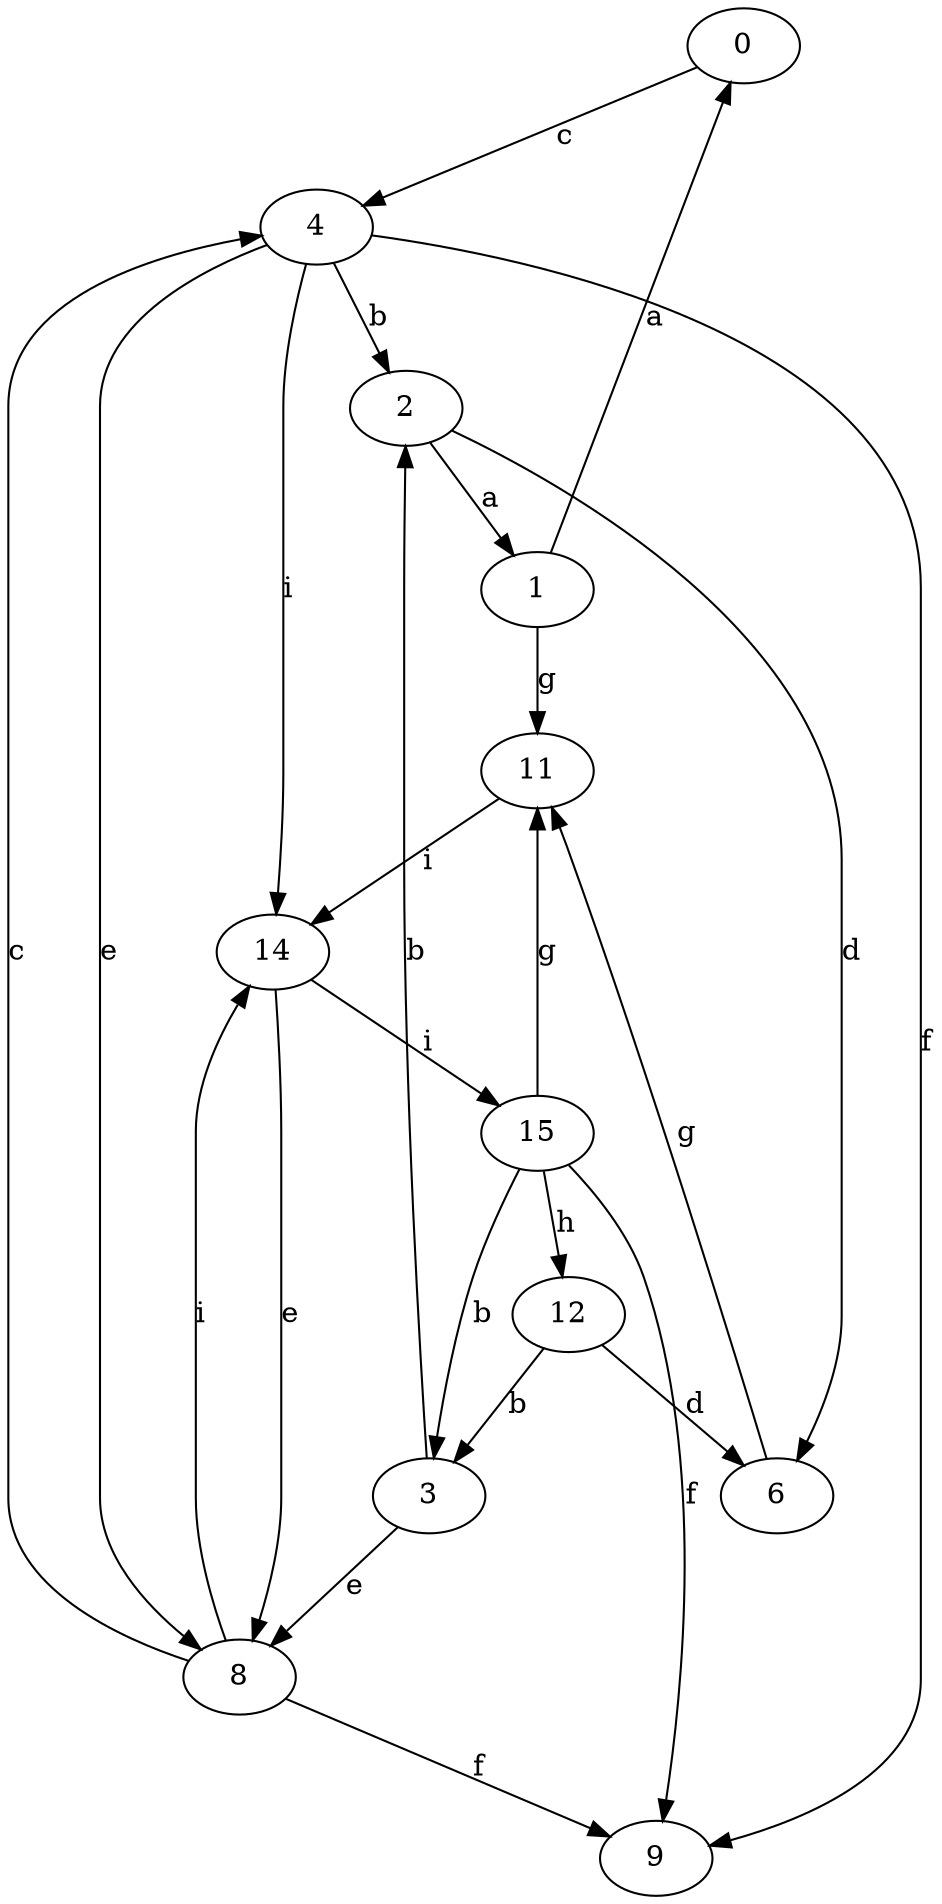 strict digraph  {
0;
1;
2;
3;
4;
6;
8;
9;
11;
12;
14;
15;
0 -> 4  [label=c];
1 -> 0  [label=a];
1 -> 11  [label=g];
2 -> 1  [label=a];
2 -> 6  [label=d];
3 -> 2  [label=b];
3 -> 8  [label=e];
4 -> 2  [label=b];
4 -> 8  [label=e];
4 -> 9  [label=f];
4 -> 14  [label=i];
6 -> 11  [label=g];
8 -> 4  [label=c];
8 -> 9  [label=f];
8 -> 14  [label=i];
11 -> 14  [label=i];
12 -> 3  [label=b];
12 -> 6  [label=d];
14 -> 8  [label=e];
14 -> 15  [label=i];
15 -> 3  [label=b];
15 -> 9  [label=f];
15 -> 11  [label=g];
15 -> 12  [label=h];
}
